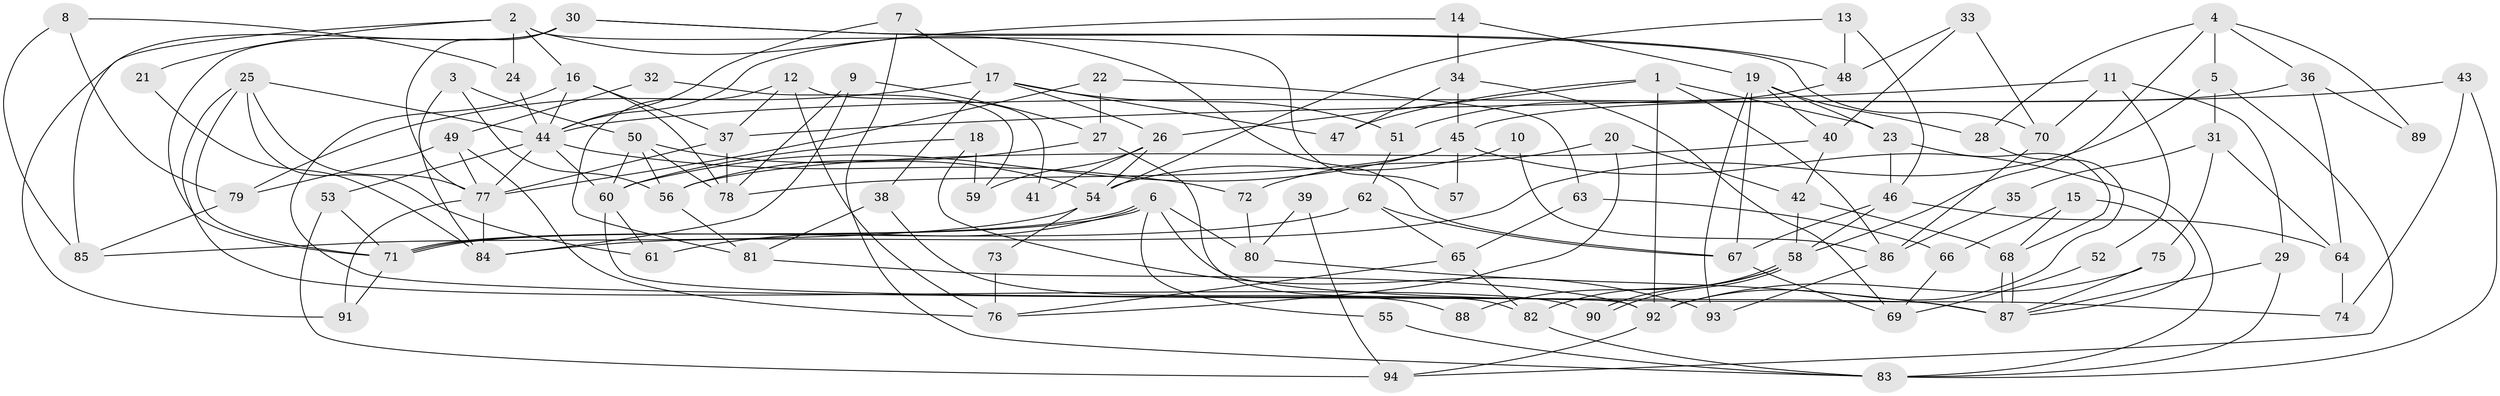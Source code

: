 // coarse degree distribution, {7: 0.13333333333333333, 9: 0.05, 3: 0.23333333333333334, 5: 0.13333333333333333, 4: 0.21666666666666667, 6: 0.1, 11: 0.016666666666666666, 8: 0.05, 2: 0.06666666666666667}
// Generated by graph-tools (version 1.1) at 2025/41/03/06/25 10:41:59]
// undirected, 94 vertices, 188 edges
graph export_dot {
graph [start="1"]
  node [color=gray90,style=filled];
  1;
  2;
  3;
  4;
  5;
  6;
  7;
  8;
  9;
  10;
  11;
  12;
  13;
  14;
  15;
  16;
  17;
  18;
  19;
  20;
  21;
  22;
  23;
  24;
  25;
  26;
  27;
  28;
  29;
  30;
  31;
  32;
  33;
  34;
  35;
  36;
  37;
  38;
  39;
  40;
  41;
  42;
  43;
  44;
  45;
  46;
  47;
  48;
  49;
  50;
  51;
  52;
  53;
  54;
  55;
  56;
  57;
  58;
  59;
  60;
  61;
  62;
  63;
  64;
  65;
  66;
  67;
  68;
  69;
  70;
  71;
  72;
  73;
  74;
  75;
  76;
  77;
  78;
  79;
  80;
  81;
  82;
  83;
  84;
  85;
  86;
  87;
  88;
  89;
  90;
  91;
  92;
  93;
  94;
  1 -- 92;
  1 -- 23;
  1 -- 26;
  1 -- 47;
  1 -- 86;
  2 -- 24;
  2 -- 16;
  2 -- 21;
  2 -- 57;
  2 -- 67;
  2 -- 85;
  3 -- 84;
  3 -- 50;
  3 -- 56;
  4 -- 36;
  4 -- 5;
  4 -- 28;
  4 -- 58;
  4 -- 89;
  5 -- 84;
  5 -- 94;
  5 -- 31;
  6 -- 80;
  6 -- 71;
  6 -- 71;
  6 -- 55;
  6 -- 61;
  6 -- 74;
  7 -- 83;
  7 -- 17;
  7 -- 44;
  8 -- 79;
  8 -- 85;
  8 -- 24;
  9 -- 27;
  9 -- 78;
  9 -- 84;
  10 -- 54;
  10 -- 86;
  11 -- 37;
  11 -- 29;
  11 -- 52;
  11 -- 70;
  12 -- 81;
  12 -- 76;
  12 -- 37;
  12 -- 41;
  13 -- 54;
  13 -- 46;
  13 -- 48;
  14 -- 44;
  14 -- 19;
  14 -- 34;
  15 -- 66;
  15 -- 87;
  15 -- 68;
  16 -- 37;
  16 -- 44;
  16 -- 78;
  16 -- 87;
  17 -- 51;
  17 -- 47;
  17 -- 26;
  17 -- 38;
  17 -- 79;
  18 -- 60;
  18 -- 93;
  18 -- 59;
  19 -- 40;
  19 -- 23;
  19 -- 28;
  19 -- 67;
  19 -- 93;
  20 -- 42;
  20 -- 76;
  20 -- 72;
  21 -- 84;
  22 -- 27;
  22 -- 77;
  22 -- 63;
  23 -- 46;
  23 -- 68;
  24 -- 44;
  25 -- 44;
  25 -- 77;
  25 -- 61;
  25 -- 71;
  25 -- 90;
  26 -- 41;
  26 -- 54;
  26 -- 59;
  27 -- 56;
  27 -- 82;
  28 -- 92;
  29 -- 83;
  29 -- 87;
  30 -- 71;
  30 -- 91;
  30 -- 48;
  30 -- 70;
  30 -- 77;
  31 -- 75;
  31 -- 35;
  31 -- 64;
  32 -- 49;
  32 -- 59;
  33 -- 48;
  33 -- 70;
  33 -- 40;
  34 -- 45;
  34 -- 47;
  34 -- 69;
  35 -- 86;
  36 -- 45;
  36 -- 64;
  36 -- 89;
  37 -- 77;
  37 -- 78;
  38 -- 81;
  38 -- 88;
  39 -- 94;
  39 -- 80;
  40 -- 42;
  40 -- 56;
  42 -- 68;
  42 -- 58;
  43 -- 44;
  43 -- 74;
  43 -- 83;
  44 -- 60;
  44 -- 53;
  44 -- 72;
  44 -- 77;
  45 -- 60;
  45 -- 78;
  45 -- 57;
  45 -- 83;
  46 -- 67;
  46 -- 58;
  46 -- 64;
  48 -- 51;
  49 -- 79;
  49 -- 77;
  49 -- 76;
  50 -- 56;
  50 -- 78;
  50 -- 54;
  50 -- 60;
  51 -- 62;
  52 -- 69;
  53 -- 71;
  53 -- 94;
  54 -- 73;
  54 -- 85;
  55 -- 83;
  56 -- 81;
  58 -- 90;
  58 -- 90;
  58 -- 82;
  58 -- 88;
  60 -- 61;
  60 -- 92;
  62 -- 71;
  62 -- 67;
  62 -- 65;
  63 -- 65;
  63 -- 66;
  64 -- 74;
  65 -- 82;
  65 -- 76;
  66 -- 69;
  67 -- 69;
  68 -- 87;
  68 -- 87;
  70 -- 86;
  71 -- 91;
  72 -- 80;
  73 -- 76;
  75 -- 92;
  75 -- 87;
  77 -- 84;
  77 -- 91;
  79 -- 85;
  80 -- 87;
  81 -- 92;
  82 -- 83;
  86 -- 93;
  92 -- 94;
}
